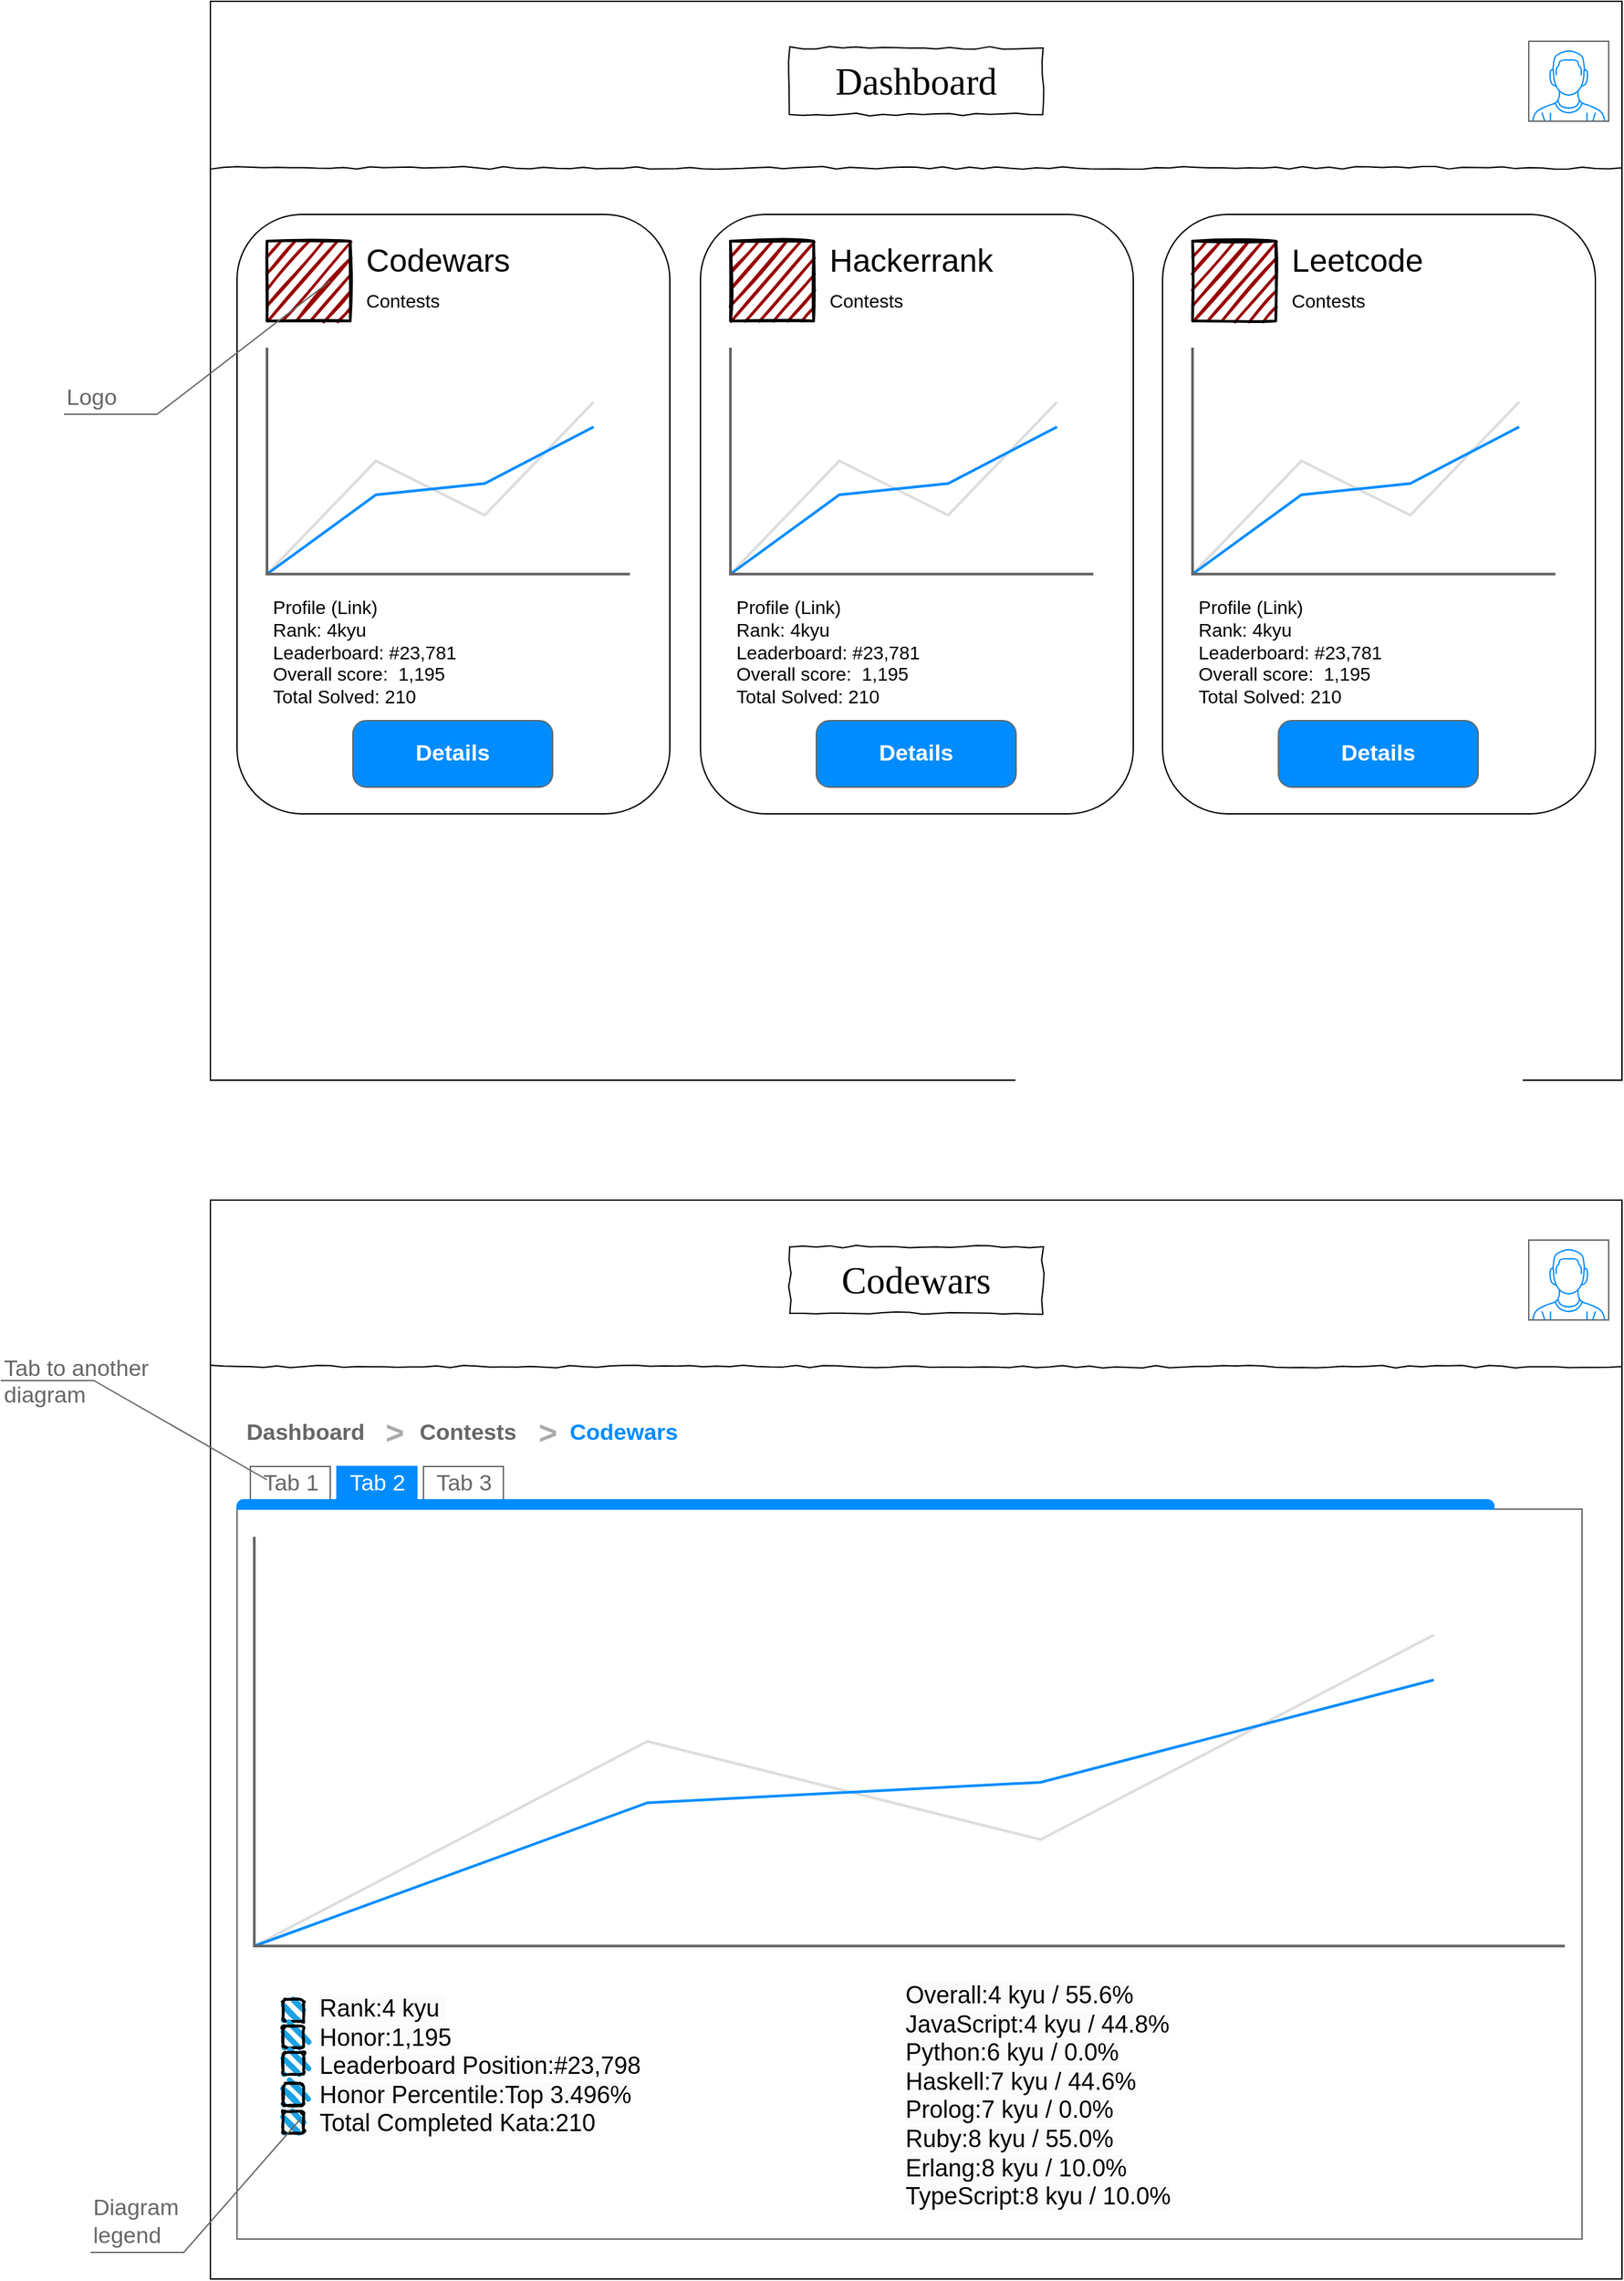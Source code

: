 <mxfile version="25.0.3">
  <diagram name="Page-1" id="03018318-947c-dd8e-b7a3-06fadd420f32">
    <mxGraphModel dx="3822" dy="2934" grid="1" gridSize="10" guides="1" tooltips="1" connect="1" arrows="1" fold="1" page="1" pageScale="1" pageWidth="1100" pageHeight="850" background="none" math="0" shadow="0">
      <root>
        <mxCell id="0" />
        <mxCell id="1" parent="0" />
        <mxCell id="677b7b8949515195-1" value="" style="whiteSpace=wrap;html=1;rounded=0;shadow=0;labelBackgroundColor=none;strokeColor=#000000;strokeWidth=1;fillColor=none;fontFamily=Verdana;fontSize=12;fontColor=#000000;align=center;comic=0;movable=1;resizable=1;rotatable=1;deletable=1;editable=1;locked=0;connectable=1;" parent="1" vertex="1">
          <mxGeometry x="20" y="20" width="1060" height="810" as="geometry" />
        </mxCell>
        <mxCell id="M5Ko_E1IKNNDy3RcIL2X-1" value="" style="whiteSpace=wrap;html=1;rounded=0;shadow=0;labelBackgroundColor=none;strokeColor=#000000;strokeWidth=1;fillColor=none;fontFamily=Verdana;fontSize=12;fontColor=#000000;align=center;comic=0;" vertex="1" parent="1">
          <mxGeometry x="20" y="-880" width="1060" height="810" as="geometry" />
        </mxCell>
        <mxCell id="M5Ko_E1IKNNDy3RcIL2X-2" value="Dashboard" style="whiteSpace=wrap;html=1;rounded=0;shadow=0;labelBackgroundColor=none;strokeWidth=1;fontFamily=Verdana;fontSize=28;align=center;comic=1;" vertex="1" parent="1">
          <mxGeometry x="455" y="-845" width="190" height="50" as="geometry" />
        </mxCell>
        <mxCell id="M5Ko_E1IKNNDy3RcIL2X-9" value="" style="line;strokeWidth=1;html=1;rounded=0;shadow=0;labelBackgroundColor=none;fillColor=none;fontFamily=Verdana;fontSize=14;fontColor=#000000;align=center;comic=1;" vertex="1" parent="1">
          <mxGeometry x="20" y="-760" width="1060" height="10" as="geometry" />
        </mxCell>
        <mxCell id="M5Ko_E1IKNNDy3RcIL2X-41" value="" style="verticalLabelPosition=bottom;shadow=0;dashed=0;align=center;html=1;verticalAlign=top;strokeWidth=1;shape=mxgraph.mockup.containers.userMale;strokeColor=#666666;strokeColor2=#008cff;" vertex="1" parent="1">
          <mxGeometry x="1010" y="-850" width="60" height="60" as="geometry" />
        </mxCell>
        <mxCell id="M5Ko_E1IKNNDy3RcIL2X-45" value="" style="rounded=1;whiteSpace=wrap;html=1;" vertex="1" parent="1">
          <mxGeometry x="40" y="-720" width="325" height="450" as="geometry" />
        </mxCell>
        <mxCell id="M5Ko_E1IKNNDy3RcIL2X-46" value="" style="verticalLabelPosition=bottom;shadow=0;dashed=0;align=center;html=1;verticalAlign=top;strokeWidth=1;shape=mxgraph.mockup.graphics.lineChart;strokeColor=none;strokeColor2=#666666;strokeColor3=#008cff;strokeColor4=#dddddd;" vertex="1" parent="1">
          <mxGeometry x="62.5" y="-620" width="272.5" height="170" as="geometry" />
        </mxCell>
        <mxCell id="M5Ko_E1IKNNDy3RcIL2X-47" value="&lt;font style=&quot;font-size: 24px;&quot;&gt;Codewars&lt;/font&gt;" style="text;html=1;align=left;verticalAlign=middle;whiteSpace=wrap;rounded=0;" vertex="1" parent="1">
          <mxGeometry x="135" y="-700" width="110" height="30" as="geometry" />
        </mxCell>
        <mxCell id="M5Ko_E1IKNNDy3RcIL2X-48" value="&lt;font style=&quot;font-size: 14px;&quot;&gt;Contests&lt;/font&gt;" style="text;html=1;align=left;verticalAlign=middle;whiteSpace=wrap;rounded=0;" vertex="1" parent="1">
          <mxGeometry x="135" y="-670" width="110" height="30" as="geometry" />
        </mxCell>
        <mxCell id="M5Ko_E1IKNNDy3RcIL2X-49" value="" style="whiteSpace=wrap;html=1;strokeWidth=2;fillWeight=2;hachureGap=8;fillColor=#990000;fillStyle=dots;sketch=1;" vertex="1" parent="1">
          <mxGeometry x="62.5" y="-700" width="62.5" height="60" as="geometry" />
        </mxCell>
        <mxCell id="M5Ko_E1IKNNDy3RcIL2X-50" value="Logo" style="strokeWidth=1;shadow=0;dashed=0;align=center;html=1;shape=mxgraph.mockup.text.callout;linkText=;textSize=17;textColor=#666666;callDir=SW;callStyle=line;fontSize=17;fontColor=#666666;align=left;verticalAlign=bottom;strokeColor=#666666;" vertex="1" parent="1">
          <mxGeometry x="-90" y="-670" width="200" height="100" as="geometry" />
        </mxCell>
        <mxCell id="M5Ko_E1IKNNDy3RcIL2X-53" value="&lt;span&gt;&lt;/span&gt;&lt;span&gt;&lt;/span&gt;&lt;span style=&quot;white-space:pre-wrap;&quot;&gt;&lt;font style=&quot;font-size: 14px;&quot;&gt;Profile (Link)&lt;br&gt;Rank: 4kyu&lt;br&gt;Leaderboard: #23,781&lt;br&gt;Overall score:  1,195&lt;br&gt;Total Solved: 210&lt;/font&gt;&lt;/span&gt;" style="text;whiteSpace=wrap;html=1;" vertex="1" parent="1">
          <mxGeometry x="65" y="-440" width="150" height="100" as="geometry" />
        </mxCell>
        <mxCell id="M5Ko_E1IKNNDy3RcIL2X-55" value="Details" style="strokeWidth=1;shadow=0;dashed=0;align=center;html=1;shape=mxgraph.mockup.buttons.button;strokeColor=#666666;fontColor=#ffffff;mainText=;buttonStyle=round;fontSize=17;fontStyle=1;fillColor=#008cff;whiteSpace=wrap;" vertex="1" parent="1">
          <mxGeometry x="127" y="-340" width="150" height="50" as="geometry" />
        </mxCell>
        <mxCell id="M5Ko_E1IKNNDy3RcIL2X-56" value="" style="rounded=1;whiteSpace=wrap;html=1;" vertex="1" parent="1">
          <mxGeometry x="388.0" y="-720" width="325" height="450" as="geometry" />
        </mxCell>
        <mxCell id="M5Ko_E1IKNNDy3RcIL2X-57" value="" style="verticalLabelPosition=bottom;shadow=0;dashed=0;align=center;html=1;verticalAlign=top;strokeWidth=1;shape=mxgraph.mockup.graphics.lineChart;strokeColor=none;strokeColor2=#666666;strokeColor3=#008cff;strokeColor4=#dddddd;" vertex="1" parent="1">
          <mxGeometry x="410.5" y="-620" width="272.5" height="170" as="geometry" />
        </mxCell>
        <mxCell id="M5Ko_E1IKNNDy3RcIL2X-58" value="&lt;font style=&quot;font-size: 24px;&quot;&gt;Hackerrank&lt;/font&gt;" style="text;html=1;align=left;verticalAlign=middle;whiteSpace=wrap;rounded=0;" vertex="1" parent="1">
          <mxGeometry x="483" y="-700" width="177" height="30" as="geometry" />
        </mxCell>
        <mxCell id="M5Ko_E1IKNNDy3RcIL2X-59" value="&lt;font style=&quot;font-size: 14px;&quot;&gt;Contests&lt;/font&gt;" style="text;html=1;align=left;verticalAlign=middle;whiteSpace=wrap;rounded=0;" vertex="1" parent="1">
          <mxGeometry x="483.0" y="-670" width="110" height="30" as="geometry" />
        </mxCell>
        <mxCell id="M5Ko_E1IKNNDy3RcIL2X-60" value="" style="whiteSpace=wrap;html=1;strokeWidth=2;fillWeight=2;hachureGap=8;fillColor=#990000;fillStyle=dots;sketch=1;" vertex="1" parent="1">
          <mxGeometry x="410.5" y="-700" width="62.5" height="60" as="geometry" />
        </mxCell>
        <mxCell id="M5Ko_E1IKNNDy3RcIL2X-61" value="&lt;span&gt;&lt;/span&gt;&lt;span&gt;&lt;/span&gt;&lt;span style=&quot;white-space:pre-wrap;&quot;&gt;&lt;font style=&quot;font-size: 14px;&quot;&gt;Profile (Link)&lt;br&gt;Rank: 4kyu&lt;br&gt;Leaderboard: #23,781&lt;br&gt;Overall score:  1,195&lt;br&gt;Total Solved: 210&lt;/font&gt;&lt;/span&gt;" style="text;whiteSpace=wrap;html=1;" vertex="1" parent="1">
          <mxGeometry x="413.0" y="-440" width="150" height="100" as="geometry" />
        </mxCell>
        <mxCell id="M5Ko_E1IKNNDy3RcIL2X-62" value="Details" style="strokeWidth=1;shadow=0;dashed=0;align=center;html=1;shape=mxgraph.mockup.buttons.button;strokeColor=#666666;fontColor=#ffffff;mainText=;buttonStyle=round;fontSize=17;fontStyle=1;fillColor=#008cff;whiteSpace=wrap;" vertex="1" parent="1">
          <mxGeometry x="475.0" y="-340" width="150" height="50" as="geometry" />
        </mxCell>
        <mxCell id="M5Ko_E1IKNNDy3RcIL2X-65" value="" style="rounded=1;whiteSpace=wrap;html=1;" vertex="1" parent="1">
          <mxGeometry x="735.0" y="-720" width="325" height="450" as="geometry" />
        </mxCell>
        <mxCell id="M5Ko_E1IKNNDy3RcIL2X-66" value="" style="verticalLabelPosition=bottom;shadow=0;dashed=0;align=center;html=1;verticalAlign=top;strokeWidth=1;shape=mxgraph.mockup.graphics.lineChart;strokeColor=none;strokeColor2=#666666;strokeColor3=#008cff;strokeColor4=#dddddd;" vertex="1" parent="1">
          <mxGeometry x="757.5" y="-620" width="272.5" height="170" as="geometry" />
        </mxCell>
        <mxCell id="M5Ko_E1IKNNDy3RcIL2X-67" value="&lt;font style=&quot;font-size: 24px;&quot;&gt;Leetcode&lt;/font&gt;" style="text;html=1;align=left;verticalAlign=middle;whiteSpace=wrap;rounded=0;" vertex="1" parent="1">
          <mxGeometry x="830.0" y="-700" width="110" height="30" as="geometry" />
        </mxCell>
        <mxCell id="M5Ko_E1IKNNDy3RcIL2X-68" value="&lt;font style=&quot;font-size: 14px;&quot;&gt;Contests&lt;/font&gt;" style="text;html=1;align=left;verticalAlign=middle;whiteSpace=wrap;rounded=0;" vertex="1" parent="1">
          <mxGeometry x="830.0" y="-670" width="110" height="30" as="geometry" />
        </mxCell>
        <mxCell id="M5Ko_E1IKNNDy3RcIL2X-69" value="" style="whiteSpace=wrap;html=1;strokeWidth=2;fillWeight=2;hachureGap=8;fillColor=#990000;fillStyle=dots;sketch=1;" vertex="1" parent="1">
          <mxGeometry x="757.5" y="-700" width="62.5" height="60" as="geometry" />
        </mxCell>
        <mxCell id="M5Ko_E1IKNNDy3RcIL2X-70" value="&lt;span&gt;&lt;/span&gt;&lt;span&gt;&lt;/span&gt;&lt;span style=&quot;white-space:pre-wrap;&quot;&gt;&lt;font style=&quot;font-size: 14px;&quot;&gt;Profile (Link)&lt;br&gt;Rank: 4kyu&lt;br&gt;Leaderboard: #23,781&lt;br&gt;Overall score:  1,195&lt;br&gt;Total Solved: 210&lt;/font&gt;&lt;/span&gt;" style="text;whiteSpace=wrap;html=1;" vertex="1" parent="1">
          <mxGeometry x="760.0" y="-440" width="150" height="100" as="geometry" />
        </mxCell>
        <mxCell id="M5Ko_E1IKNNDy3RcIL2X-71" value="Details" style="strokeWidth=1;shadow=0;dashed=0;align=center;html=1;shape=mxgraph.mockup.buttons.button;strokeColor=#666666;fontColor=#ffffff;mainText=;buttonStyle=round;fontSize=17;fontStyle=1;fillColor=#008cff;whiteSpace=wrap;" vertex="1" parent="1">
          <mxGeometry x="822.0" y="-340" width="150" height="50" as="geometry" />
        </mxCell>
        <mxCell id="M5Ko_E1IKNNDy3RcIL2X-76" value="Codewars" style="whiteSpace=wrap;html=1;rounded=0;shadow=0;labelBackgroundColor=none;strokeWidth=1;fontFamily=Verdana;fontSize=28;align=center;comic=1;" vertex="1" parent="1">
          <mxGeometry x="455" y="55" width="190" height="50" as="geometry" />
        </mxCell>
        <mxCell id="M5Ko_E1IKNNDy3RcIL2X-77" value="" style="line;strokeWidth=1;html=1;rounded=0;shadow=0;labelBackgroundColor=none;fillColor=none;fontFamily=Verdana;fontSize=14;fontColor=#000000;align=center;comic=1;" vertex="1" parent="1">
          <mxGeometry x="20" y="140" width="1060" height="10" as="geometry" />
        </mxCell>
        <mxCell id="M5Ko_E1IKNNDy3RcIL2X-78" value="" style="verticalLabelPosition=bottom;shadow=0;dashed=0;align=center;html=1;verticalAlign=top;strokeWidth=1;shape=mxgraph.mockup.containers.userMale;strokeColor=#666666;strokeColor2=#008cff;" vertex="1" parent="1">
          <mxGeometry x="1010" y="50" width="60" height="60" as="geometry" />
        </mxCell>
        <mxCell id="M5Ko_E1IKNNDy3RcIL2X-79" value="Dashboard" style="strokeWidth=1;shadow=0;dashed=0;align=center;html=1;shape=mxgraph.mockup.navigation.anchor;fontSize=17;fontColor=#666666;fontStyle=1;" vertex="1" parent="1">
          <mxGeometry x="40" y="180" width="102.5" height="30" as="geometry" />
        </mxCell>
        <mxCell id="M5Ko_E1IKNNDy3RcIL2X-80" value="&gt;" style="strokeWidth=1;shadow=0;dashed=0;align=center;html=1;shape=mxgraph.mockup.navigation.anchor;fontSize=24;fontColor=#aaaaaa;fontStyle=1;" vertex="1" parent="1">
          <mxGeometry x="147.5" y="180" width="20" height="30" as="geometry" />
        </mxCell>
        <mxCell id="M5Ko_E1IKNNDy3RcIL2X-81" value="Contests" style="strokeWidth=1;shadow=0;dashed=0;align=center;html=1;shape=mxgraph.mockup.navigation.anchor;fontSize=17;fontColor=#666666;fontStyle=1;" vertex="1" parent="1">
          <mxGeometry x="182.5" y="180" width="60" height="30" as="geometry" />
        </mxCell>
        <mxCell id="M5Ko_E1IKNNDy3RcIL2X-82" value="&gt;" style="strokeWidth=1;shadow=0;dashed=0;align=center;html=1;shape=mxgraph.mockup.navigation.anchor;fontSize=24;fontColor=#aaaaaa;fontStyle=1;" vertex="1" parent="1">
          <mxGeometry x="262.5" y="180" width="20" height="30" as="geometry" />
        </mxCell>
        <mxCell id="M5Ko_E1IKNNDy3RcIL2X-85" value="Codewars" style="strokeWidth=1;shadow=0;dashed=0;align=center;html=1;shape=mxgraph.mockup.navigation.anchor;fontSize=17;fontColor=#008cff;fontStyle=1;" vertex="1" parent="1">
          <mxGeometry x="299.5" y="180" width="60" height="30" as="geometry" />
        </mxCell>
        <mxCell id="M5Ko_E1IKNNDy3RcIL2X-110" value="" style="strokeWidth=1;shadow=0;dashed=0;align=center;html=1;shape=mxgraph.mockup.containers.marginRect2;rectMarginTop=32;strokeColor=#666666;gradientColor=none;whiteSpace=wrap;" vertex="1" parent="1">
          <mxGeometry x="40" y="220" width="1010" height="580" as="geometry" />
        </mxCell>
        <mxCell id="M5Ko_E1IKNNDy3RcIL2X-111" value="Tab 1" style="strokeColor=inherit;fillColor=inherit;gradientColor=inherit;strokeWidth=1;shadow=0;dashed=0;align=center;html=1;shape=mxgraph.mockup.containers.rrect;rSize=0;fontSize=17;fontColor=#666666;gradientColor=none;" vertex="1" parent="M5Ko_E1IKNNDy3RcIL2X-110">
          <mxGeometry width="60" height="25" relative="1" as="geometry">
            <mxPoint x="10" as="offset" />
          </mxGeometry>
        </mxCell>
        <mxCell id="M5Ko_E1IKNNDy3RcIL2X-112" value="Tab 2" style="strokeWidth=1;shadow=0;dashed=0;align=center;html=1;shape=mxgraph.mockup.containers.rrect;rSize=0;fontSize=17;fontColor=#ffffff;strokeColor=#008cff;fillColor=#008cff;" vertex="1" parent="M5Ko_E1IKNNDy3RcIL2X-110">
          <mxGeometry width="60" height="25" relative="1" as="geometry">
            <mxPoint x="75" as="offset" />
          </mxGeometry>
        </mxCell>
        <mxCell id="M5Ko_E1IKNNDy3RcIL2X-113" value="Tab 3" style="strokeColor=inherit;fillColor=inherit;gradientColor=inherit;strokeWidth=1;shadow=0;dashed=0;align=center;html=1;shape=mxgraph.mockup.containers.rrect;rSize=0;fontSize=17;fontColor=#666666;gradientColor=none;" vertex="1" parent="M5Ko_E1IKNNDy3RcIL2X-110">
          <mxGeometry width="60" height="25" relative="1" as="geometry">
            <mxPoint x="140" as="offset" />
          </mxGeometry>
        </mxCell>
        <mxCell id="M5Ko_E1IKNNDy3RcIL2X-114" value="" style="strokeWidth=1;shadow=0;dashed=0;align=center;html=1;shape=mxgraph.mockup.containers.topButton;rSize=5;strokeColor=#008cff;fillColor=#008cff;gradientColor=none;resizeWidth=1;movable=0;deletable=1;" vertex="1" parent="M5Ko_E1IKNNDy3RcIL2X-110">
          <mxGeometry width="943.818" height="7" relative="1" as="geometry">
            <mxPoint y="25" as="offset" />
          </mxGeometry>
        </mxCell>
        <mxCell id="M5Ko_E1IKNNDy3RcIL2X-117" value="" style="verticalLabelPosition=bottom;shadow=0;dashed=0;align=center;html=1;verticalAlign=top;strokeWidth=1;shape=mxgraph.mockup.graphics.lineChart;strokeColor=none;strokeColor2=#666666;strokeColor3=#008cff;strokeColor4=#dddddd;" vertex="1" parent="M5Ko_E1IKNNDy3RcIL2X-110">
          <mxGeometry x="12.95" y="52.73" width="984.1" height="307.27" as="geometry" />
        </mxCell>
        <mxCell id="M5Ko_E1IKNNDy3RcIL2X-118" value="&lt;font style=&quot;font-size: 18px;&quot;&gt;&lt;span style=&quot;color: rgb(0, 0, 0); font-family: Helvetica; font-style: normal; font-variant-ligatures: normal; font-variant-caps: normal; font-weight: 400; letter-spacing: normal; orphans: 2; text-align: left; text-indent: 0px; text-transform: none; widows: 2; word-spacing: 0px; -webkit-text-stroke-width: 0px; white-space: pre-wrap; background-color: rgb(251, 251, 251); text-decoration-thickness: initial; text-decoration-style: initial; text-decoration-color: initial; float: none; display: inline !important;&quot;&gt;Rank:4 kyu &lt;/span&gt;&lt;span style=&quot;text-decoration-thickness: initial; text-decoration-style: initial; text-decoration-color: initial;&quot;&gt;&lt;br style=&quot;forced-color-adjust: none; color: rgb(0, 0, 0); font-family: Helvetica; font-style: normal; font-variant-ligatures: normal; font-variant-caps: normal; font-weight: 400; letter-spacing: normal; orphans: 2; text-align: left; text-indent: 0px; text-transform: none; widows: 2; word-spacing: 0px; -webkit-text-stroke-width: 0px; white-space: pre-wrap; background-color: rgb(251, 251, 251); text-decoration-thickness: initial; text-decoration-style: initial; text-decoration-color: initial;&quot;&gt;&lt;/span&gt;&lt;span style=&quot;color: rgb(0, 0, 0); font-family: Helvetica; font-style: normal; font-variant-ligatures: normal; font-variant-caps: normal; font-weight: 400; letter-spacing: normal; orphans: 2; text-align: left; text-indent: 0px; text-transform: none; widows: 2; word-spacing: 0px; -webkit-text-stroke-width: 0px; white-space: pre-wrap; background-color: rgb(251, 251, 251); text-decoration-thickness: initial; text-decoration-style: initial; text-decoration-color: initial; float: none; display: inline !important;&quot;&gt;Honor:1,195&lt;/span&gt;&lt;span style=&quot;text-decoration-thickness: initial; text-decoration-style: initial; text-decoration-color: initial;&quot;&gt;&lt;br style=&quot;forced-color-adjust: none; color: rgb(0, 0, 0); font-family: Helvetica; font-style: normal; font-variant-ligatures: normal; font-variant-caps: normal; font-weight: 400; letter-spacing: normal; orphans: 2; text-align: left; text-indent: 0px; text-transform: none; widows: 2; word-spacing: 0px; -webkit-text-stroke-width: 0px; white-space: pre-wrap; background-color: rgb(251, 251, 251); text-decoration-thickness: initial; text-decoration-style: initial; text-decoration-color: initial;&quot;&gt;&lt;/span&gt;&lt;span style=&quot;color: rgb(0, 0, 0); font-family: Helvetica; font-style: normal; font-variant-ligatures: normal; font-variant-caps: normal; font-weight: 400; letter-spacing: normal; orphans: 2; text-align: left; text-indent: 0px; text-transform: none; widows: 2; word-spacing: 0px; -webkit-text-stroke-width: 0px; white-space: pre-wrap; background-color: rgb(251, 251, 251); text-decoration-thickness: initial; text-decoration-style: initial; text-decoration-color: initial; float: none; display: inline !important;&quot;&gt;Leaderboard Position:#23,798&lt;/span&gt;&lt;span style=&quot;text-decoration-thickness: initial; text-decoration-style: initial; text-decoration-color: initial;&quot;&gt;&lt;br style=&quot;forced-color-adjust: none; color: rgb(0, 0, 0); font-family: Helvetica; font-style: normal; font-variant-ligatures: normal; font-variant-caps: normal; font-weight: 400; letter-spacing: normal; orphans: 2; text-align: left; text-indent: 0px; text-transform: none; widows: 2; word-spacing: 0px; -webkit-text-stroke-width: 0px; white-space: pre-wrap; background-color: rgb(251, 251, 251); text-decoration-thickness: initial; text-decoration-style: initial; text-decoration-color: initial;&quot;&gt;&lt;/span&gt;&lt;span style=&quot;color: rgb(0, 0, 0); font-family: Helvetica; font-style: normal; font-variant-ligatures: normal; font-variant-caps: normal; font-weight: 400; letter-spacing: normal; orphans: 2; text-align: left; text-indent: 0px; text-transform: none; widows: 2; word-spacing: 0px; -webkit-text-stroke-width: 0px; white-space: pre-wrap; background-color: rgb(251, 251, 251); text-decoration-thickness: initial; text-decoration-style: initial; text-decoration-color: initial; float: none; display: inline !important;&quot;&gt;Honor Percentile:Top 3.496%&lt;/span&gt;&lt;span style=&quot;text-decoration-thickness: initial; text-decoration-style: initial; text-decoration-color: initial;&quot;&gt;&lt;br style=&quot;forced-color-adjust: none; color: rgb(0, 0, 0); font-family: Helvetica; font-style: normal; font-variant-ligatures: normal; font-variant-caps: normal; font-weight: 400; letter-spacing: normal; orphans: 2; text-align: left; text-indent: 0px; text-transform: none; widows: 2; word-spacing: 0px; -webkit-text-stroke-width: 0px; white-space: pre-wrap; background-color: rgb(251, 251, 251); text-decoration-thickness: initial; text-decoration-style: initial; text-decoration-color: initial;&quot;&gt;&lt;/span&gt;&lt;span style=&quot;color: rgb(0, 0, 0); font-family: Helvetica; font-style: normal; font-variant-ligatures: normal; font-variant-caps: normal; font-weight: 400; letter-spacing: normal; orphans: 2; text-align: left; text-indent: 0px; text-transform: none; widows: 2; word-spacing: 0px; -webkit-text-stroke-width: 0px; white-space: pre-wrap; background-color: rgb(251, 251, 251); text-decoration-thickness: initial; text-decoration-style: initial; text-decoration-color: initial; float: none; display: inline !important;&quot;&gt;Total Completed Kata:210&lt;/span&gt;&lt;/font&gt;" style="text;whiteSpace=wrap;html=1;" vertex="1" parent="M5Ko_E1IKNNDy3RcIL2X-110">
          <mxGeometry x="60" y="389.999" width="325.16" height="134.075" as="geometry" />
        </mxCell>
        <mxCell id="M5Ko_E1IKNNDy3RcIL2X-119" value="&lt;font style=&quot;font-size: 18px;&quot;&gt;&lt;span style=&quot;color: rgb(0, 0, 0); font-family: Helvetica; font-style: normal; font-variant-ligatures: normal; font-variant-caps: normal; font-weight: 400; letter-spacing: normal; orphans: 2; text-align: left; text-indent: 0px; text-transform: none; widows: 2; word-spacing: 0px; -webkit-text-stroke-width: 0px; white-space: pre-wrap; background-color: rgb(251, 251, 251); text-decoration-thickness: initial; text-decoration-style: initial; text-decoration-color: initial; float: none; display: inline !important;&quot;&gt;Overall:4 kyu / 55.6%&lt;/span&gt;&lt;br style=&quot;forced-color-adjust: none; color: rgb(0, 0, 0); font-family: Helvetica; font-style: normal; font-variant-ligatures: normal; font-variant-caps: normal; font-weight: 400; letter-spacing: normal; orphans: 2; text-align: left; text-indent: 0px; text-transform: none; widows: 2; word-spacing: 0px; -webkit-text-stroke-width: 0px; white-space: pre-wrap; background-color: rgb(251, 251, 251); text-decoration-thickness: initial; text-decoration-style: initial; text-decoration-color: initial;&quot;&gt;&lt;span style=&quot;color: rgb(0, 0, 0); font-family: Helvetica; font-style: normal; font-variant-ligatures: normal; font-variant-caps: normal; font-weight: 400; letter-spacing: normal; orphans: 2; text-align: left; text-indent: 0px; text-transform: none; widows: 2; word-spacing: 0px; -webkit-text-stroke-width: 0px; white-space: pre-wrap; background-color: rgb(251, 251, 251); text-decoration-thickness: initial; text-decoration-style: initial; text-decoration-color: initial; float: none; display: inline !important;&quot;&gt;JavaScript:4 kyu / 44.8%&lt;/span&gt;&lt;br style=&quot;forced-color-adjust: none; color: rgb(0, 0, 0); font-family: Helvetica; font-style: normal; font-variant-ligatures: normal; font-variant-caps: normal; font-weight: 400; letter-spacing: normal; orphans: 2; text-align: left; text-indent: 0px; text-transform: none; widows: 2; word-spacing: 0px; -webkit-text-stroke-width: 0px; white-space: pre-wrap; background-color: rgb(251, 251, 251); text-decoration-thickness: initial; text-decoration-style: initial; text-decoration-color: initial;&quot;&gt;&lt;span style=&quot;color: rgb(0, 0, 0); font-family: Helvetica; font-style: normal; font-variant-ligatures: normal; font-variant-caps: normal; font-weight: 400; letter-spacing: normal; orphans: 2; text-align: left; text-indent: 0px; text-transform: none; widows: 2; word-spacing: 0px; -webkit-text-stroke-width: 0px; white-space: pre-wrap; background-color: rgb(251, 251, 251); text-decoration-thickness: initial; text-decoration-style: initial; text-decoration-color: initial; float: none; display: inline !important;&quot;&gt;Python:6 kyu / 0.0%&lt;/span&gt;&lt;br style=&quot;forced-color-adjust: none; color: rgb(0, 0, 0); font-family: Helvetica; font-style: normal; font-variant-ligatures: normal; font-variant-caps: normal; font-weight: 400; letter-spacing: normal; orphans: 2; text-align: left; text-indent: 0px; text-transform: none; widows: 2; word-spacing: 0px; -webkit-text-stroke-width: 0px; white-space: pre-wrap; background-color: rgb(251, 251, 251); text-decoration-thickness: initial; text-decoration-style: initial; text-decoration-color: initial;&quot;&gt;&lt;span style=&quot;color: rgb(0, 0, 0); font-family: Helvetica; font-style: normal; font-variant-ligatures: normal; font-variant-caps: normal; font-weight: 400; letter-spacing: normal; orphans: 2; text-align: left; text-indent: 0px; text-transform: none; widows: 2; word-spacing: 0px; -webkit-text-stroke-width: 0px; white-space: pre-wrap; background-color: rgb(251, 251, 251); text-decoration-thickness: initial; text-decoration-style: initial; text-decoration-color: initial; float: none; display: inline !important;&quot;&gt;Haskell:7 kyu / 44.6%&lt;/span&gt;&lt;br style=&quot;forced-color-adjust: none; color: rgb(0, 0, 0); font-family: Helvetica; font-style: normal; font-variant-ligatures: normal; font-variant-caps: normal; font-weight: 400; letter-spacing: normal; orphans: 2; text-align: left; text-indent: 0px; text-transform: none; widows: 2; word-spacing: 0px; -webkit-text-stroke-width: 0px; white-space: pre-wrap; background-color: rgb(251, 251, 251); text-decoration-thickness: initial; text-decoration-style: initial; text-decoration-color: initial;&quot;&gt;&lt;span style=&quot;color: rgb(0, 0, 0); font-family: Helvetica; font-style: normal; font-variant-ligatures: normal; font-variant-caps: normal; font-weight: 400; letter-spacing: normal; orphans: 2; text-align: left; text-indent: 0px; text-transform: none; widows: 2; word-spacing: 0px; -webkit-text-stroke-width: 0px; white-space: pre-wrap; background-color: rgb(251, 251, 251); text-decoration-thickness: initial; text-decoration-style: initial; text-decoration-color: initial; float: none; display: inline !important;&quot;&gt;Prolog:7 kyu / 0.0%&lt;/span&gt;&lt;br style=&quot;forced-color-adjust: none; color: rgb(0, 0, 0); font-family: Helvetica; font-style: normal; font-variant-ligatures: normal; font-variant-caps: normal; font-weight: 400; letter-spacing: normal; orphans: 2; text-align: left; text-indent: 0px; text-transform: none; widows: 2; word-spacing: 0px; -webkit-text-stroke-width: 0px; white-space: pre-wrap; background-color: rgb(251, 251, 251); text-decoration-thickness: initial; text-decoration-style: initial; text-decoration-color: initial;&quot;&gt;&lt;span style=&quot;color: rgb(0, 0, 0); font-family: Helvetica; font-style: normal; font-variant-ligatures: normal; font-variant-caps: normal; font-weight: 400; letter-spacing: normal; orphans: 2; text-align: left; text-indent: 0px; text-transform: none; widows: 2; word-spacing: 0px; -webkit-text-stroke-width: 0px; white-space: pre-wrap; background-color: rgb(251, 251, 251); text-decoration-thickness: initial; text-decoration-style: initial; text-decoration-color: initial; float: none; display: inline !important;&quot;&gt;Ruby:8 kyu / 55.0%&lt;/span&gt;&lt;br style=&quot;forced-color-adjust: none; color: rgb(0, 0, 0); font-family: Helvetica; font-style: normal; font-variant-ligatures: normal; font-variant-caps: normal; font-weight: 400; letter-spacing: normal; orphans: 2; text-align: left; text-indent: 0px; text-transform: none; widows: 2; word-spacing: 0px; -webkit-text-stroke-width: 0px; white-space: pre-wrap; background-color: rgb(251, 251, 251); text-decoration-thickness: initial; text-decoration-style: initial; text-decoration-color: initial;&quot;&gt;&lt;span style=&quot;color: rgb(0, 0, 0); font-family: Helvetica; font-style: normal; font-variant-ligatures: normal; font-variant-caps: normal; font-weight: 400; letter-spacing: normal; orphans: 2; text-align: left; text-indent: 0px; text-transform: none; widows: 2; word-spacing: 0px; -webkit-text-stroke-width: 0px; white-space: pre-wrap; background-color: rgb(251, 251, 251); text-decoration-thickness: initial; text-decoration-style: initial; text-decoration-color: initial; float: none; display: inline !important;&quot;&gt;Erlang:8 kyu / 10.0%&lt;/span&gt;&lt;br style=&quot;forced-color-adjust: none; color: rgb(0, 0, 0); font-family: Helvetica; font-style: normal; font-variant-ligatures: normal; font-variant-caps: normal; font-weight: 400; letter-spacing: normal; orphans: 2; text-align: left; text-indent: 0px; text-transform: none; widows: 2; word-spacing: 0px; -webkit-text-stroke-width: 0px; white-space: pre-wrap; background-color: rgb(251, 251, 251); text-decoration-thickness: initial; text-decoration-style: initial; text-decoration-color: initial;&quot;&gt;&lt;span style=&quot;color: rgb(0, 0, 0); font-family: Helvetica; font-style: normal; font-variant-ligatures: normal; font-variant-caps: normal; font-weight: 400; letter-spacing: normal; orphans: 2; text-align: left; text-indent: 0px; text-transform: none; widows: 2; word-spacing: 0px; -webkit-text-stroke-width: 0px; white-space: pre-wrap; background-color: rgb(251, 251, 251); text-decoration-thickness: initial; text-decoration-style: initial; text-decoration-color: initial; float: none; display: inline !important;&quot;&gt;TypeScript:8 kyu / 10.0%&lt;/span&gt;&lt;/font&gt;" style="text;whiteSpace=wrap;html=1;" vertex="1" parent="M5Ko_E1IKNNDy3RcIL2X-110">
          <mxGeometry x="500" y="379.641" width="345.3" height="192.834" as="geometry" />
        </mxCell>
        <mxCell id="M5Ko_E1IKNNDy3RcIL2X-120" value="" style="rounded=1;whiteSpace=wrap;html=1;strokeWidth=2;fillWeight=4;hachureGap=8;hachureAngle=45;fillColor=#1ba1e2;sketch=1;" vertex="1" parent="M5Ko_E1IKNNDy3RcIL2X-110">
          <mxGeometry x="34.53" y="399.997" width="15.47" height="16.567" as="geometry" />
        </mxCell>
        <mxCell id="M5Ko_E1IKNNDy3RcIL2X-121" value="" style="rounded=1;whiteSpace=wrap;html=1;strokeWidth=2;fillWeight=4;hachureGap=8;hachureAngle=45;fillColor=#1ba1e2;sketch=1;" vertex="1" parent="M5Ko_E1IKNNDy3RcIL2X-110">
          <mxGeometry x="34.53" y="419.999" width="15.47" height="16.567" as="geometry" />
        </mxCell>
        <mxCell id="M5Ko_E1IKNNDy3RcIL2X-122" value="" style="rounded=1;whiteSpace=wrap;html=1;strokeWidth=2;fillWeight=4;hachureGap=8;hachureAngle=45;fillColor=#1ba1e2;sketch=1;" vertex="1" parent="M5Ko_E1IKNNDy3RcIL2X-110">
          <mxGeometry x="34.53" y="440.004" width="15.47" height="16.567" as="geometry" />
        </mxCell>
        <mxCell id="M5Ko_E1IKNNDy3RcIL2X-123" value="" style="rounded=1;whiteSpace=wrap;html=1;strokeWidth=2;fillWeight=4;hachureGap=8;hachureAngle=45;fillColor=#1ba1e2;sketch=1;" vertex="1" parent="M5Ko_E1IKNNDy3RcIL2X-110">
          <mxGeometry x="34.53" y="463.066" width="15.47" height="16.567" as="geometry" />
        </mxCell>
        <mxCell id="M5Ko_E1IKNNDy3RcIL2X-124" value="" style="rounded=1;whiteSpace=wrap;html=1;strokeWidth=2;fillWeight=4;hachureGap=8;hachureAngle=45;fillColor=#1ba1e2;sketch=1;" vertex="1" parent="M5Ko_E1IKNNDy3RcIL2X-110">
          <mxGeometry x="34.53" y="484.157" width="15.47" height="16.567" as="geometry" />
        </mxCell>
        <mxCell id="M5Ko_E1IKNNDy3RcIL2X-125" value="Diagram&lt;div&gt;legend&lt;/div&gt;" style="strokeWidth=1;shadow=0;dashed=0;align=center;html=1;shape=mxgraph.mockup.text.callout;linkText=;textSize=17;textColor=#666666;callDir=SW;callStyle=line;fontSize=17;fontColor=#666666;align=left;verticalAlign=bottom;strokeColor=#666666;" vertex="1" parent="1">
          <mxGeometry x="-70" y="710" width="157.5" height="100" as="geometry" />
        </mxCell>
        <mxCell id="M5Ko_E1IKNNDy3RcIL2X-128" value="Tab to another&lt;br&gt;diagram" style="strokeWidth=1;shadow=0;dashed=0;align=center;html=1;shape=mxgraph.mockup.text.callout;linkText=;textSize=17;textColor=#666666;callDir=NW;callStyle=line;fontSize=17;fontColor=#666666;align=left;verticalAlign=top;strokeColor=#666666;" vertex="1" parent="1">
          <mxGeometry x="-137.5" y="130" width="200" height="100" as="geometry" />
        </mxCell>
      </root>
    </mxGraphModel>
  </diagram>
</mxfile>
